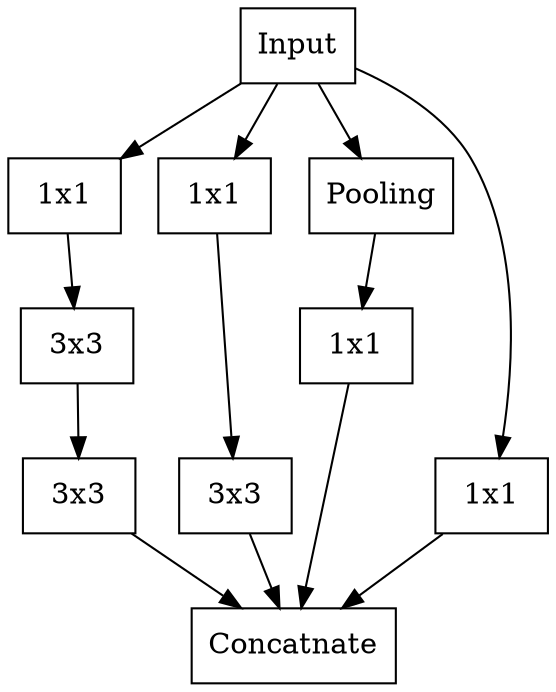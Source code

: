#流程图

  digraph Inception1{
  	resolution=480;            
	dpi = 320;	

	a->b11->b12->b13->e
	a->b21->b22->e
	a->b31->b32->e
	a->b41->e

	a[shape=box,label="Input"];
	b11[shape=box,label="1x1"];
	b12[shape=box,label="3x3"];
	b13[shape=box,label="3x3"];

	b21[shape=box,label="1x1"];
	b22[shape=box,label="3x3"];

	b31[shape=box,label="Pooling"];
	b32[shape=box,label="1x1"];

	e[shape=box,label="Concatnate"];
	b41[shape=box,label="1x1"];
  }


digraph Inception2{
  	resolution=480;            
	dpi = 320;	
	a->b11->b12->b13->b14->b15->e
	a->b21->b22->b23->e
	a->b31->b32->e
	a->b41->e

	a[shape=box,label="Input"];

	b11[shape=box,label="1x1"];
	b12[shape=box,label="nx1"];
	b13[shape=box,label="1xn"];
	b14[shape=box,label="1xn"];
	b15[shape=box,label="nx1"];

	b21[shape=box,label="1x1"];
	b22[shape=box,label="1xn"];
	b23[shape=box,label="nx1"];

	b31[shape=box,label="Pooling"];
	b32[shape=box,label="1x1"];

	e[shape=box,label="Concatnate"];
	b41[shape=box,label="1x1"];
  }  

digraph inception3 {
  	resolution=480;            
	dpi = 320;	
	a->b11->b12->b131->e
	b12->b132->e

	a->b21->b221->e
	b21->b222->e

	a->b31->b32->e
	a->b41->e

	a[shape=box,label="Input"];

	b11[shape=box,label="1x1"];
	b12[shape=box,label="3x3"];
	b131[shape=box,label="1x3"];
	b132[shape=box,label="3x1"];

	b21[shape=box,label="1x1"];
	b221[shape=box,label="1x3"];
	b222[shape=box,label="3x1"];

	b31[shape=box,label="Pooling"];
	b32[shape=box,label="1x1"];

	e[shape=box,label="Concatnate"];
	b41[shape=box,label="1x1"];
  }    